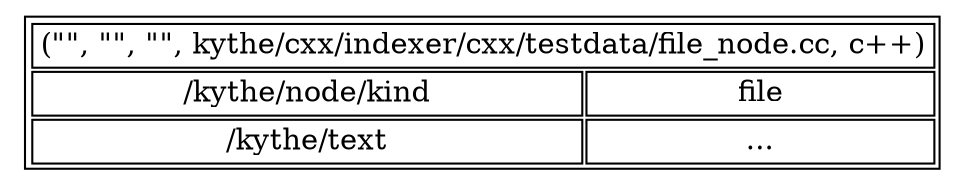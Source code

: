 digraph G {
"App(vname, (\"\", \"\", \"\", kythe/cxx/indexer/cxx/testdata/file_node.cc, c++))" [ label=<<TABLE><TR><TD COLSPAN="2">(&quot;&quot;, &quot;&quot;, &quot;&quot;, kythe/cxx/indexer/cxx/testdata/file_node.cc, c++)</TD></TR><TR><TD>/kythe/node/kind</TD><TD>file</TD></TR><TR><TD>/kythe/text</TD><TD>...</TD></TR></TABLE>> shape=plaintext ];
}
